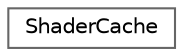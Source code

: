 digraph "Graphical Class Hierarchy"
{
 // LATEX_PDF_SIZE
  bgcolor="transparent";
  edge [fontname=Helvetica,fontsize=10,labelfontname=Helvetica,labelfontsize=10];
  node [fontname=Helvetica,fontsize=10,shape=box,height=0.2,width=0.4];
  rankdir="LR";
  Node0 [id="Node000000",label="ShaderCache",height=0.2,width=0.4,color="grey40", fillcolor="white", style="filled",URL="$structShaderCache.html",tooltip="Structure to cache shaders."];
}
